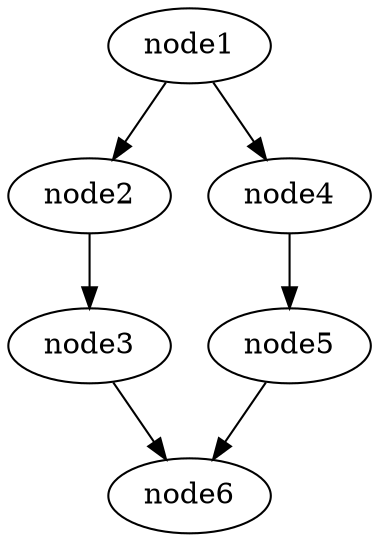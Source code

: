 digraph parallel2x2 {
name=parallel2x2
node1 -> node2 -> node3 -> node6
node1 -> node4 -> node5 -> node6
}
